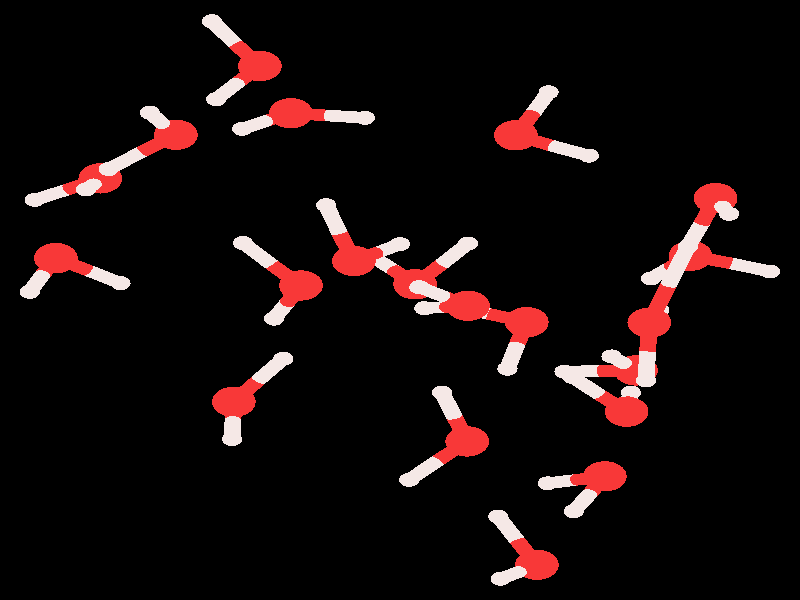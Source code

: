 #include "colors.inc"
#include "finish.inc"

global_settings {assumed_gamma 1 max_trace_level 6}
background {color White transmit 1.0}
camera {orthographic angle 0
  right -9.53*x up 10.31*y
  direction 50.00*z
  location <0,0,50.00> look_at <0,0,0>}


light_source {<  2.00,   3.00,  40.00> color White
  area_light <0.70, 0, 0>, <0, 0.70, 0>, 3, 3
  adaptive 1 jitter}
// no fog
#declare simple = finish {phong 0.7}
#declare pale = finish {ambient 0.5 diffuse 0.85 roughness 0.001 specular 0.200 }
#declare intermediate = finish {ambient 0.3 diffuse 0.6 specular 0.1 roughness 0.04}
#declare vmd = finish {ambient 0.0 diffuse 0.65 phong 0.1 phong_size 40.0 specular 0.5 }
#declare jmol = finish {ambient 0.2 diffuse 0.6 specular 1 roughness 0.001 metallic}
#declare ase2 = finish {ambient 0.05 brilliance 3 diffuse 0.6 metallic specular 0.7 roughness 0.04 reflection 0.15}
#declare ase3 = finish {ambient 0.15 brilliance 2 diffuse 0.6 metallic specular 1.0 roughness 0.001 reflection 0.0}
#declare glass = finish {ambient 0.05 diffuse 0.3 specular 1.0 roughness 0.001}
#declare glass2 = finish {ambient 0.01 diffuse 0.3 specular 1.0 reflection 0.25 roughness 0.001}
#declare Rcell = 0.050;
#declare Rbond = 0.100;

#macro atom(LOC, R, COL, TRANS, FIN)
  sphere{LOC, R texture{pigment{color COL transmit TRANS} finish{FIN}}}
#end
#macro constrain(LOC, R, COL, TRANS FIN)
union{torus{R, Rcell rotate 45*z texture{pigment{color COL transmit TRANS} finish{FIN}}}
     torus{R, Rcell rotate -45*z texture{pigment{color COL transmit TRANS} finish{FIN}}}
     translate LOC}
#end

// no cell vertices
atom(<  0.18,   0.27,  -5.76>, 0.26, rgb <0.94, 0.04, 0.04>, 0.0, jmol) // #0
atom(<  0.81,   0.97,  -5.47>, 0.12, rgb <0.91, 0.81, 0.79>, 0.0, jmol) // #1
atom(< -0.33,   0.75,  -6.40>, 0.12, rgb <0.91, 0.81, 0.79>, 0.0, jmol) // #2
atom(< -2.67,   2.84,  -2.93>, 0.26, rgb <0.94, 0.04, 0.04>, 0.0, jmol) // #3
atom(< -2.98,   3.22,  -2.09>, 0.12, rgb <0.91, 0.81, 0.79>, 0.0, jmol) // #4
atom(< -3.47,   2.25,  -3.17>, 0.12, rgb <0.91, 0.81, 0.79>, 0.0, jmol) // #5
atom(<  0.80,  -2.43,  -6.46>, 0.26, rgb <0.94, 0.04, 0.04>, 0.0, jmol) // #6
atom(<  0.11,  -3.09,  -6.26>, 0.12, rgb <0.91, 0.81, 0.79>, 0.0, jmol) // #7
atom(<  0.50,  -1.59,  -6.13>, 0.12, rgb <0.91, 0.81, 0.79>, 0.0, jmol) // #8
atom(< -1.30,   3.21,  -5.29>, 0.26, rgb <0.94, 0.04, 0.04>, 0.0, jmol) // #9
atom(< -0.42,   3.13,  -4.83>, 0.12, rgb <0.91, 0.81, 0.79>, 0.0, jmol) // #10
atom(< -1.88,   2.94,  -4.59>, 0.12, rgb <0.91, 0.81, 0.79>, 0.0, jmol) // #11
atom(<  2.44,  -3.03,  -4.36>, 0.26, rgb <0.94, 0.04, 0.04>, 0.0, jmol) // #12
atom(<  1.76,  -3.15,  -5.06>, 0.12, rgb <0.91, 0.81, 0.79>, 0.0, jmol) // #13
atom(<  2.07,  -3.63,  -3.65>, 0.12, rgb <0.91, 0.81, 0.79>, 0.0, jmol) // #14
atom(<  0.81,  -0.10,  -0.72>, 0.26, rgb <0.94, 0.04, 0.04>, 0.0, jmol) // #15
atom(<  0.29,  -0.14,  -1.53>, 0.12, rgb <0.91, 0.81, 0.79>, 0.0, jmol) // #16
atom(<  0.23,   0.22,   0.00>, 0.12, rgb <0.91, 0.81, 0.79>, 0.0, jmol) // #17
atom(<  1.51,  -0.38,  -8.53>, 0.26, rgb <0.94, 0.04, 0.04>, 0.0, jmol) // #18
atom(<  1.28,  -1.18,  -7.96>, 0.12, rgb <0.91, 0.81, 0.79>, 0.0, jmol) // #19
atom(<  0.62,  -0.09,  -8.70>, 0.12, rgb <0.91, 0.81, 0.79>, 0.0, jmol) // #20
atom(<  1.38,   2.83,  -4.76>, 0.26, rgb <0.94, 0.04, 0.04>, 0.0, jmol) // #21
atom(<  2.25,   2.48,  -4.36>, 0.12, rgb <0.91, 0.81, 0.79>, 0.0, jmol) // #22
atom(<  1.77,   3.57,  -5.29>, 0.12, rgb <0.91, 0.81, 0.79>, 0.0, jmol) // #23
atom(< -3.57,   2.09,  -8.00>, 0.26, rgb <0.94, 0.04, 0.04>, 0.0, jmol) // #24
atom(< -3.74,   1.90,  -7.04>, 0.12, rgb <0.91, 0.81, 0.79>, 0.0, jmol) // #25
atom(< -4.35,   1.72,  -8.47>, 0.12, rgb <0.91, 0.81, 0.79>, 0.0, jmol) // #26
atom(< -1.67,   4.02,  -9.24>, 0.26, rgb <0.94, 0.04, 0.04>, 0.0, jmol) // #27
atom(< -2.24,   4.79,  -9.32>, 0.12, rgb <0.91, 0.81, 0.79>, 0.0, jmol) // #28
atom(< -2.19,   3.45,  -8.65>, 0.12, rgb <0.91, 0.81, 0.79>, 0.0, jmol) // #29
atom(< -1.18,   0.25,  -8.21>, 0.26, rgb <0.94, 0.04, 0.04>, 0.0, jmol) // #30
atom(< -1.87,   0.98,  -8.13>, 0.12, rgb <0.91, 0.81, 0.79>, 0.0, jmol) // #31
atom(< -1.50,  -0.32,  -8.90>, 0.12, rgb <0.91, 0.81, 0.79>, 0.0, jmol) // #32
atom(<  3.46,   0.76,  -7.08>, 0.26, rgb <0.94, 0.04, 0.04>, 0.0, jmol) // #33
atom(<  2.99,   0.37,  -7.83>, 0.12, rgb <0.91, 0.81, 0.79>, 0.0, jmol) // #34
atom(<  4.41,   0.49,  -7.21>, 0.12, rgb <0.91, 0.81, 0.79>, 0.0, jmol) // #35
atom(<  1.63,  -4.55,  -8.58>, 0.26, rgb <0.94, 0.04, 0.04>, 0.0, jmol) // #36
atom(<  1.20,  -4.79,  -7.72>, 0.12, rgb <0.91, 0.81, 0.79>, 0.0, jmol) // #37
atom(<  1.17,  -3.72,  -8.85>, 0.12, rgb <0.91, 0.81, 0.79>, 0.0, jmol) // #38
atom(<  3.76,   1.75,  -3.50>, 0.26, rgb <0.94, 0.04, 0.04>, 0.0, jmol) // #39
atom(<  3.43,   0.92,  -3.95>, 0.12, rgb <0.91, 0.81, 0.79>, 0.0, jmol) // #40
atom(<  3.92,   1.48,  -2.55>, 0.12, rgb <0.91, 0.81, 0.79>, 0.0, jmol) // #41
atom(<  2.70,  -1.92,  -1.60>, 0.26, rgb <0.94, 0.04, 0.04>, 0.0, jmol) // #42
atom(<  2.05,  -1.32,  -1.22>, 0.12, rgb <0.91, 0.81, 0.79>, 0.0, jmol) // #43
atom(<  2.75,  -1.59,  -2.53>, 0.12, rgb <0.91, 0.81, 0.79>, 0.0, jmol) // #44
atom(<  2.81,  -1.21, -10.95>, 0.26, rgb <0.94, 0.04, 0.04>, 0.0, jmol) // #45
atom(<  2.52,  -0.97, -10.09>, 0.12, rgb <0.91, 0.81, 0.79>, 0.0, jmol) // #46
atom(<  1.96,  -1.23, -11.41>, 0.12, rgb <0.91, 0.81, 0.79>, 0.0, jmol) // #47
atom(< -1.98,  -1.75,  -4.88>, 0.26, rgb <0.94, 0.04, 0.04>, 0.0, jmol) // #48
atom(< -1.39,  -1.01,  -4.58>, 0.12, rgb <0.91, 0.81, 0.79>, 0.0, jmol) // #49
atom(< -2.00,  -2.39,  -4.16>, 0.12, rgb <0.91, 0.81, 0.79>, 0.0, jmol) // #50
atom(< -4.10,   0.72,  -3.82>, 0.26, rgb <0.94, 0.04, 0.04>, 0.0, jmol) // #51
atom(< -4.41,   0.14,  -3.06>, 0.12, rgb <0.91, 0.81, 0.79>, 0.0, jmol) // #52
atom(< -3.33,   0.29,  -4.22>, 0.12, rgb <0.91, 0.81, 0.79>, 0.0, jmol) // #53
atom(<  2.97,  -0.39,  -4.52>, 0.26, rgb <0.94, 0.04, 0.04>, 0.0, jmol) // #54
atom(<  2.93,  -1.38,  -4.47>, 0.12, rgb <0.91, 0.81, 0.79>, 0.0, jmol) // #55
atom(<  3.09,  -0.17,  -5.45>, 0.12, rgb <0.91, 0.81, 0.79>, 0.0, jmol) // #56
atom(< -0.55,   0.67,  -2.78>, 0.26, rgb <0.94, 0.04, 0.04>, 0.0, jmol) // #57
atom(< -0.88,   1.63,  -2.61>, 0.12, rgb <0.91, 0.81, 0.79>, 0.0, jmol) // #58
atom(<  0.00,   0.96,  -3.54>, 0.12, rgb <0.91, 0.81, 0.79>, 0.0, jmol) // #59
cylinder {<  0.18,   0.27,  -5.76>, <  0.50,   0.62,  -5.62>, Rbond texture{pigment {color rgb <0.94, 0.04, 0.04> transmit 0.0} finish{jmol}}}
cylinder {<  0.81,   0.97,  -5.47>, <  0.50,   0.62,  -5.62>, Rbond texture{pigment {color rgb <0.91, 0.81, 0.79> transmit 0.0} finish{jmol}}}
cylinder {<  0.18,   0.27,  -5.76>, < -0.07,   0.51,  -6.08>, Rbond texture{pigment {color rgb <0.94, 0.04, 0.04> transmit 0.0} finish{jmol}}}
cylinder {< -0.33,   0.75,  -6.40>, < -0.07,   0.51,  -6.08>, Rbond texture{pigment {color rgb <0.91, 0.81, 0.79> transmit 0.0} finish{jmol}}}
cylinder {< -2.67,   2.84,  -2.93>, < -2.83,   3.03,  -2.51>, Rbond texture{pigment {color rgb <0.94, 0.04, 0.04> transmit 0.0} finish{jmol}}}
cylinder {< -2.98,   3.22,  -2.09>, < -2.83,   3.03,  -2.51>, Rbond texture{pigment {color rgb <0.91, 0.81, 0.79> transmit 0.0} finish{jmol}}}
cylinder {< -2.67,   2.84,  -2.93>, < -3.07,   2.55,  -3.05>, Rbond texture{pigment {color rgb <0.94, 0.04, 0.04> transmit 0.0} finish{jmol}}}
cylinder {< -3.47,   2.25,  -3.17>, < -3.07,   2.55,  -3.05>, Rbond texture{pigment {color rgb <0.91, 0.81, 0.79> transmit 0.0} finish{jmol}}}
cylinder {<  0.80,  -2.43,  -6.46>, <  0.45,  -2.76,  -6.36>, Rbond texture{pigment {color rgb <0.94, 0.04, 0.04> transmit 0.0} finish{jmol}}}
cylinder {<  0.11,  -3.09,  -6.26>, <  0.45,  -2.76,  -6.36>, Rbond texture{pigment {color rgb <0.91, 0.81, 0.79> transmit 0.0} finish{jmol}}}
cylinder {<  0.80,  -2.43,  -6.46>, <  0.65,  -2.01,  -6.29>, Rbond texture{pigment {color rgb <0.94, 0.04, 0.04> transmit 0.0} finish{jmol}}}
cylinder {<  0.50,  -1.59,  -6.13>, <  0.65,  -2.01,  -6.29>, Rbond texture{pigment {color rgb <0.91, 0.81, 0.79> transmit 0.0} finish{jmol}}}
cylinder {< -1.30,   3.21,  -5.29>, < -0.86,   3.17,  -5.06>, Rbond texture{pigment {color rgb <0.94, 0.04, 0.04> transmit 0.0} finish{jmol}}}
cylinder {< -0.42,   3.13,  -4.83>, < -0.86,   3.17,  -5.06>, Rbond texture{pigment {color rgb <0.91, 0.81, 0.79> transmit 0.0} finish{jmol}}}
cylinder {< -1.30,   3.21,  -5.29>, < -1.59,   3.08,  -4.94>, Rbond texture{pigment {color rgb <0.94, 0.04, 0.04> transmit 0.0} finish{jmol}}}
cylinder {< -1.88,   2.94,  -4.59>, < -1.59,   3.08,  -4.94>, Rbond texture{pigment {color rgb <0.91, 0.81, 0.79> transmit 0.0} finish{jmol}}}
cylinder {<  2.44,  -3.03,  -4.36>, <  2.10,  -3.09,  -4.71>, Rbond texture{pigment {color rgb <0.94, 0.04, 0.04> transmit 0.0} finish{jmol}}}
cylinder {<  1.76,  -3.15,  -5.06>, <  2.10,  -3.09,  -4.71>, Rbond texture{pigment {color rgb <0.91, 0.81, 0.79> transmit 0.0} finish{jmol}}}
cylinder {<  2.44,  -3.03,  -4.36>, <  2.26,  -3.33,  -4.01>, Rbond texture{pigment {color rgb <0.94, 0.04, 0.04> transmit 0.0} finish{jmol}}}
cylinder {<  2.07,  -3.63,  -3.65>, <  2.26,  -3.33,  -4.01>, Rbond texture{pigment {color rgb <0.91, 0.81, 0.79> transmit 0.0} finish{jmol}}}
cylinder {<  0.81,  -0.10,  -0.72>, <  0.52,   0.06,  -0.36>, Rbond texture{pigment {color rgb <0.94, 0.04, 0.04> transmit 0.0} finish{jmol}}}
cylinder {<  0.23,   0.22,   0.00>, <  0.52,   0.06,  -0.36>, Rbond texture{pigment {color rgb <0.91, 0.81, 0.79> transmit 0.0} finish{jmol}}}
cylinder {<  0.81,  -0.10,  -0.72>, <  0.55,  -0.12,  -1.12>, Rbond texture{pigment {color rgb <0.94, 0.04, 0.04> transmit 0.0} finish{jmol}}}
cylinder {<  0.29,  -0.14,  -1.53>, <  0.55,  -0.12,  -1.12>, Rbond texture{pigment {color rgb <0.91, 0.81, 0.79> transmit 0.0} finish{jmol}}}
cylinder {<  1.51,  -0.38,  -8.53>, <  1.39,  -0.78,  -8.24>, Rbond texture{pigment {color rgb <0.94, 0.04, 0.04> transmit 0.0} finish{jmol}}}
cylinder {<  1.28,  -1.18,  -7.96>, <  1.39,  -0.78,  -8.24>, Rbond texture{pigment {color rgb <0.91, 0.81, 0.79> transmit 0.0} finish{jmol}}}
cylinder {<  1.51,  -0.38,  -8.53>, <  1.06,  -0.24,  -8.61>, Rbond texture{pigment {color rgb <0.94, 0.04, 0.04> transmit 0.0} finish{jmol}}}
cylinder {<  0.62,  -0.09,  -8.70>, <  1.06,  -0.24,  -8.61>, Rbond texture{pigment {color rgb <0.91, 0.81, 0.79> transmit 0.0} finish{jmol}}}
cylinder {<  1.38,   2.83,  -4.76>, <  1.81,   2.65,  -4.56>, Rbond texture{pigment {color rgb <0.94, 0.04, 0.04> transmit 0.0} finish{jmol}}}
cylinder {<  2.25,   2.48,  -4.36>, <  1.81,   2.65,  -4.56>, Rbond texture{pigment {color rgb <0.91, 0.81, 0.79> transmit 0.0} finish{jmol}}}
cylinder {<  1.38,   2.83,  -4.76>, <  1.58,   3.20,  -5.03>, Rbond texture{pigment {color rgb <0.94, 0.04, 0.04> transmit 0.0} finish{jmol}}}
cylinder {<  1.77,   3.57,  -5.29>, <  1.58,   3.20,  -5.03>, Rbond texture{pigment {color rgb <0.91, 0.81, 0.79> transmit 0.0} finish{jmol}}}
cylinder {< -3.57,   2.09,  -8.00>, < -3.96,   1.90,  -8.23>, Rbond texture{pigment {color rgb <0.94, 0.04, 0.04> transmit 0.0} finish{jmol}}}
cylinder {< -4.35,   1.72,  -8.47>, < -3.96,   1.90,  -8.23>, Rbond texture{pigment {color rgb <0.91, 0.81, 0.79> transmit 0.0} finish{jmol}}}
cylinder {< -3.57,   2.09,  -8.00>, < -3.65,   1.99,  -7.52>, Rbond texture{pigment {color rgb <0.94, 0.04, 0.04> transmit 0.0} finish{jmol}}}
cylinder {< -3.74,   1.90,  -7.04>, < -3.65,   1.99,  -7.52>, Rbond texture{pigment {color rgb <0.91, 0.81, 0.79> transmit 0.0} finish{jmol}}}
cylinder {< -1.67,   4.02,  -9.24>, < -1.96,   4.40,  -9.28>, Rbond texture{pigment {color rgb <0.94, 0.04, 0.04> transmit 0.0} finish{jmol}}}
cylinder {< -2.24,   4.79,  -9.32>, < -1.96,   4.40,  -9.28>, Rbond texture{pigment {color rgb <0.91, 0.81, 0.79> transmit 0.0} finish{jmol}}}
cylinder {< -1.67,   4.02,  -9.24>, < -1.93,   3.74,  -8.95>, Rbond texture{pigment {color rgb <0.94, 0.04, 0.04> transmit 0.0} finish{jmol}}}
cylinder {< -2.19,   3.45,  -8.65>, < -1.93,   3.74,  -8.95>, Rbond texture{pigment {color rgb <0.91, 0.81, 0.79> transmit 0.0} finish{jmol}}}
cylinder {< -1.18,   0.25,  -8.21>, < -1.34,  -0.04,  -8.56>, Rbond texture{pigment {color rgb <0.94, 0.04, 0.04> transmit 0.0} finish{jmol}}}
cylinder {< -1.50,  -0.32,  -8.90>, < -1.34,  -0.04,  -8.56>, Rbond texture{pigment {color rgb <0.91, 0.81, 0.79> transmit 0.0} finish{jmol}}}
cylinder {< -1.18,   0.25,  -8.21>, < -1.53,   0.61,  -8.17>, Rbond texture{pigment {color rgb <0.94, 0.04, 0.04> transmit 0.0} finish{jmol}}}
cylinder {< -1.87,   0.98,  -8.13>, < -1.53,   0.61,  -8.17>, Rbond texture{pigment {color rgb <0.91, 0.81, 0.79> transmit 0.0} finish{jmol}}}
cylinder {<  3.46,   0.76,  -7.08>, <  3.94,   0.63,  -7.14>, Rbond texture{pigment {color rgb <0.94, 0.04, 0.04> transmit 0.0} finish{jmol}}}
cylinder {<  4.41,   0.49,  -7.21>, <  3.94,   0.63,  -7.14>, Rbond texture{pigment {color rgb <0.91, 0.81, 0.79> transmit 0.0} finish{jmol}}}
cylinder {<  3.46,   0.76,  -7.08>, <  3.23,   0.57,  -7.45>, Rbond texture{pigment {color rgb <0.94, 0.04, 0.04> transmit 0.0} finish{jmol}}}
cylinder {<  2.99,   0.37,  -7.83>, <  3.23,   0.57,  -7.45>, Rbond texture{pigment {color rgb <0.91, 0.81, 0.79> transmit 0.0} finish{jmol}}}
cylinder {<  1.63,  -4.55,  -8.58>, <  1.40,  -4.14,  -8.71>, Rbond texture{pigment {color rgb <0.94, 0.04, 0.04> transmit 0.0} finish{jmol}}}
cylinder {<  1.17,  -3.72,  -8.85>, <  1.40,  -4.14,  -8.71>, Rbond texture{pigment {color rgb <0.91, 0.81, 0.79> transmit 0.0} finish{jmol}}}
cylinder {<  1.63,  -4.55,  -8.58>, <  1.42,  -4.67,  -8.15>, Rbond texture{pigment {color rgb <0.94, 0.04, 0.04> transmit 0.0} finish{jmol}}}
cylinder {<  1.20,  -4.79,  -7.72>, <  1.42,  -4.67,  -8.15>, Rbond texture{pigment {color rgb <0.91, 0.81, 0.79> transmit 0.0} finish{jmol}}}
cylinder {<  3.76,   1.75,  -3.50>, <  3.60,   1.33,  -3.72>, Rbond texture{pigment {color rgb <0.94, 0.04, 0.04> transmit 0.0} finish{jmol}}}
cylinder {<  3.43,   0.92,  -3.95>, <  3.60,   1.33,  -3.72>, Rbond texture{pigment {color rgb <0.91, 0.81, 0.79> transmit 0.0} finish{jmol}}}
cylinder {<  3.76,   1.75,  -3.50>, <  3.84,   1.61,  -3.03>, Rbond texture{pigment {color rgb <0.94, 0.04, 0.04> transmit 0.0} finish{jmol}}}
cylinder {<  3.92,   1.48,  -2.55>, <  3.84,   1.61,  -3.03>, Rbond texture{pigment {color rgb <0.91, 0.81, 0.79> transmit 0.0} finish{jmol}}}
cylinder {<  3.43,   0.92,  -3.95>, <  3.20,   0.26,  -4.23>, Rbond texture{pigment {color rgb <0.91, 0.81, 0.79> transmit 0.0} finish{jmol}}}
cylinder {<  2.97,  -0.39,  -4.52>, <  3.20,   0.26,  -4.23>, Rbond texture{pigment {color rgb <0.94, 0.04, 0.04> transmit 0.0} finish{jmol}}}
cylinder {<  2.70,  -1.92,  -1.60>, <  2.37,  -1.62,  -1.41>, Rbond texture{pigment {color rgb <0.94, 0.04, 0.04> transmit 0.0} finish{jmol}}}
cylinder {<  2.05,  -1.32,  -1.22>, <  2.37,  -1.62,  -1.41>, Rbond texture{pigment {color rgb <0.91, 0.81, 0.79> transmit 0.0} finish{jmol}}}
cylinder {<  2.70,  -1.92,  -1.60>, <  2.72,  -1.75,  -2.07>, Rbond texture{pigment {color rgb <0.94, 0.04, 0.04> transmit 0.0} finish{jmol}}}
cylinder {<  2.75,  -1.59,  -2.53>, <  2.72,  -1.75,  -2.07>, Rbond texture{pigment {color rgb <0.91, 0.81, 0.79> transmit 0.0} finish{jmol}}}
cylinder {<  2.81,  -1.21, -10.95>, <  2.39,  -1.22, -11.18>, Rbond texture{pigment {color rgb <0.94, 0.04, 0.04> transmit 0.0} finish{jmol}}}
cylinder {<  1.96,  -1.23, -11.41>, <  2.39,  -1.22, -11.18>, Rbond texture{pigment {color rgb <0.91, 0.81, 0.79> transmit 0.0} finish{jmol}}}
cylinder {<  2.81,  -1.21, -10.95>, <  2.67,  -1.09, -10.52>, Rbond texture{pigment {color rgb <0.94, 0.04, 0.04> transmit 0.0} finish{jmol}}}
cylinder {<  2.52,  -0.97, -10.09>, <  2.67,  -1.09, -10.52>, Rbond texture{pigment {color rgb <0.91, 0.81, 0.79> transmit 0.0} finish{jmol}}}
cylinder {< -1.98,  -1.75,  -4.88>, < -1.99,  -2.07,  -4.52>, Rbond texture{pigment {color rgb <0.94, 0.04, 0.04> transmit 0.0} finish{jmol}}}
cylinder {< -2.00,  -2.39,  -4.16>, < -1.99,  -2.07,  -4.52>, Rbond texture{pigment {color rgb <0.91, 0.81, 0.79> transmit 0.0} finish{jmol}}}
cylinder {< -1.98,  -1.75,  -4.88>, < -1.69,  -1.38,  -4.73>, Rbond texture{pigment {color rgb <0.94, 0.04, 0.04> transmit 0.0} finish{jmol}}}
cylinder {< -1.39,  -1.01,  -4.58>, < -1.69,  -1.38,  -4.73>, Rbond texture{pigment {color rgb <0.91, 0.81, 0.79> transmit 0.0} finish{jmol}}}
cylinder {< -4.10,   0.72,  -3.82>, < -4.26,   0.43,  -3.44>, Rbond texture{pigment {color rgb <0.94, 0.04, 0.04> transmit 0.0} finish{jmol}}}
cylinder {< -4.41,   0.14,  -3.06>, < -4.26,   0.43,  -3.44>, Rbond texture{pigment {color rgb <0.91, 0.81, 0.79> transmit 0.0} finish{jmol}}}
cylinder {< -4.10,   0.72,  -3.82>, < -3.72,   0.51,  -4.02>, Rbond texture{pigment {color rgb <0.94, 0.04, 0.04> transmit 0.0} finish{jmol}}}
cylinder {< -3.33,   0.29,  -4.22>, < -3.72,   0.51,  -4.02>, Rbond texture{pigment {color rgb <0.91, 0.81, 0.79> transmit 0.0} finish{jmol}}}
cylinder {<  2.97,  -0.39,  -4.52>, <  2.95,  -0.89,  -4.50>, Rbond texture{pigment {color rgb <0.94, 0.04, 0.04> transmit 0.0} finish{jmol}}}
cylinder {<  2.93,  -1.38,  -4.47>, <  2.95,  -0.89,  -4.50>, Rbond texture{pigment {color rgb <0.91, 0.81, 0.79> transmit 0.0} finish{jmol}}}
cylinder {<  2.97,  -0.39,  -4.52>, <  3.03,  -0.28,  -4.98>, Rbond texture{pigment {color rgb <0.94, 0.04, 0.04> transmit 0.0} finish{jmol}}}
cylinder {<  3.09,  -0.17,  -5.45>, <  3.03,  -0.28,  -4.98>, Rbond texture{pigment {color rgb <0.91, 0.81, 0.79> transmit 0.0} finish{jmol}}}
cylinder {< -0.55,   0.67,  -2.78>, < -0.28,   0.81,  -3.16>, Rbond texture{pigment {color rgb <0.94, 0.04, 0.04> transmit 0.0} finish{jmol}}}
cylinder {<  0.00,   0.96,  -3.54>, < -0.28,   0.81,  -3.16>, Rbond texture{pigment {color rgb <0.91, 0.81, 0.79> transmit 0.0} finish{jmol}}}
cylinder {< -0.55,   0.67,  -2.78>, < -0.72,   1.15,  -2.70>, Rbond texture{pigment {color rgb <0.94, 0.04, 0.04> transmit 0.0} finish{jmol}}}
cylinder {< -0.88,   1.63,  -2.61>, < -0.72,   1.15,  -2.70>, Rbond texture{pigment {color rgb <0.91, 0.81, 0.79> transmit 0.0} finish{jmol}}}
// no constraints
